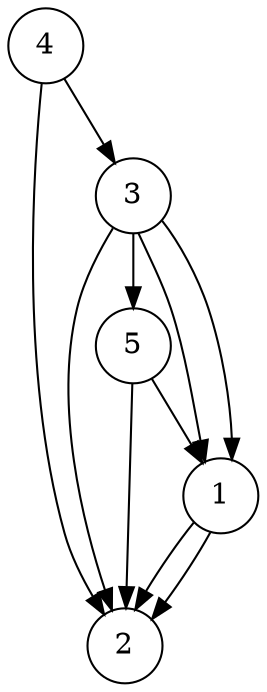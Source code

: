 digraph g {
    node[shape=circle fixedsize=true style=filled fillcolor=white colorscheme=accent8 ];
    1->2;
1->2;
3->1;
3->2;
3->5;
3->1;
4->2;
4->3;
5->1;
5->2;

}

